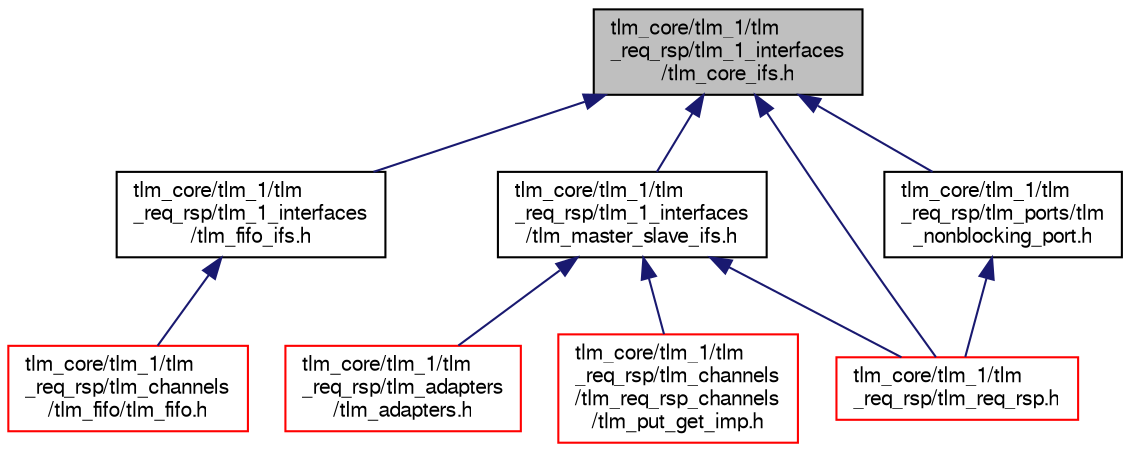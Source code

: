 digraph "tlm_core/tlm_1/tlm_req_rsp/tlm_1_interfaces/tlm_core_ifs.h"
{
  edge [fontname="FreeSans",fontsize="10",labelfontname="FreeSans",labelfontsize="10"];
  node [fontname="FreeSans",fontsize="10",shape=record];
  Node2 [label="tlm_core/tlm_1/tlm\l_req_rsp/tlm_1_interfaces\l/tlm_core_ifs.h",height=0.2,width=0.4,color="black", fillcolor="grey75", style="filled", fontcolor="black"];
  Node2 -> Node3 [dir="back",color="midnightblue",fontsize="10",style="solid",fontname="FreeSans"];
  Node3 [label="tlm_core/tlm_1/tlm\l_req_rsp/tlm_1_interfaces\l/tlm_fifo_ifs.h",height=0.2,width=0.4,color="black", fillcolor="white", style="filled",URL="$a00698.html"];
  Node3 -> Node4 [dir="back",color="midnightblue",fontsize="10",style="solid",fontname="FreeSans"];
  Node4 [label="tlm_core/tlm_1/tlm\l_req_rsp/tlm_channels\l/tlm_fifo/tlm_fifo.h",height=0.2,width=0.4,color="red", fillcolor="white", style="filled",URL="$a00713.html"];
  Node2 -> Node19 [dir="back",color="midnightblue",fontsize="10",style="solid",fontname="FreeSans"];
  Node19 [label="tlm_core/tlm_1/tlm\l_req_rsp/tlm_1_interfaces\l/tlm_master_slave_ifs.h",height=0.2,width=0.4,color="black", fillcolor="white", style="filled",URL="$a00701.html"];
  Node19 -> Node20 [dir="back",color="midnightblue",fontsize="10",style="solid",fontname="FreeSans"];
  Node20 [label="tlm_core/tlm_1/tlm\l_req_rsp/tlm_adapters\l/tlm_adapters.h",height=0.2,width=0.4,color="red", fillcolor="white", style="filled",URL="$a00707.html"];
  Node19 -> Node21 [dir="back",color="midnightblue",fontsize="10",style="solid",fontname="FreeSans"];
  Node21 [label="tlm_core/tlm_1/tlm\l_req_rsp/tlm_channels\l/tlm_req_rsp_channels\l/tlm_put_get_imp.h",height=0.2,width=0.4,color="red", fillcolor="white", style="filled",URL="$a00725.html"];
  Node19 -> Node18 [dir="back",color="midnightblue",fontsize="10",style="solid",fontname="FreeSans"];
  Node18 [label="tlm_core/tlm_1/tlm\l_req_rsp/tlm_req_rsp.h",height=0.2,width=0.4,color="red", fillcolor="white", style="filled",URL="$a00737.html"];
  Node2 -> Node22 [dir="back",color="midnightblue",fontsize="10",style="solid",fontname="FreeSans"];
  Node22 [label="tlm_core/tlm_1/tlm\l_req_rsp/tlm_ports/tlm\l_nonblocking_port.h",height=0.2,width=0.4,color="black", fillcolor="white", style="filled",URL="$a00734.html"];
  Node22 -> Node18 [dir="back",color="midnightblue",fontsize="10",style="solid",fontname="FreeSans"];
  Node2 -> Node18 [dir="back",color="midnightblue",fontsize="10",style="solid",fontname="FreeSans"];
}
